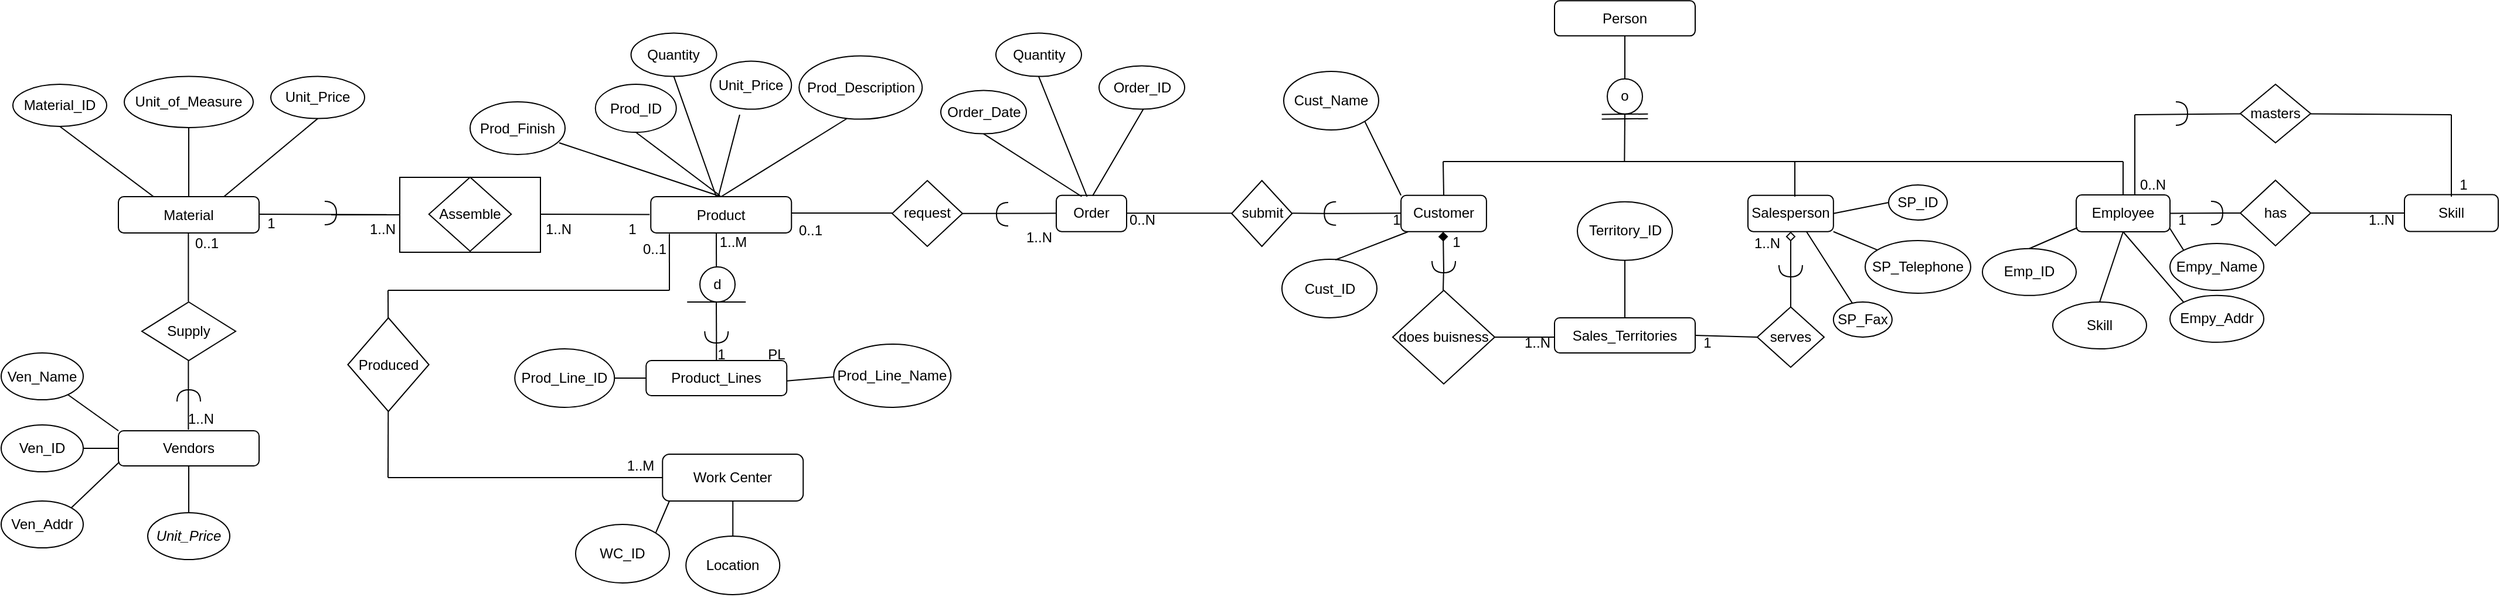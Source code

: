<mxfile version="20.2.3" type="device"><diagram id="O2Xytt8418QNXie4nkb7" name="Page-1"><mxGraphModel dx="1234" dy="-127" grid="1" gridSize="10" guides="1" tooltips="1" connect="1" arrows="1" fold="1" page="0" pageScale="1" pageWidth="850" pageHeight="1100" math="0" shadow="0"><root><mxCell id="0"/><mxCell id="1" parent="0"/><mxCell id="4Y8r0T0mS5PNlAhr8iQF-50" value="" style="rounded=0;whiteSpace=wrap;html=1;" vertex="1" parent="1"><mxGeometry x="-150" y="583.5" width="120" height="64" as="geometry"/></mxCell><mxCell id="HHL3GRERdFZMa42oMW7T-1" value="Product" style="rounded=1;whiteSpace=wrap;html=1;" parent="1" vertex="1"><mxGeometry x="64.13" y="600" width="120" height="31" as="geometry"/></mxCell><mxCell id="HHL3GRERdFZMa42oMW7T-2" value="" style="endArrow=none;html=1;rounded=0;" parent="1" edge="1"><mxGeometry width="50" height="50" relative="1" as="geometry"><mxPoint x="120.12" y="676" as="sourcePoint"/><mxPoint x="120" y="631" as="targetPoint"/></mxGeometry></mxCell><mxCell id="HHL3GRERdFZMa42oMW7T-3" value="d" style="ellipse;whiteSpace=wrap;html=1;aspect=fixed;" parent="1" vertex="1"><mxGeometry x="106.01" y="660" width="30" height="30" as="geometry"/></mxCell><mxCell id="HHL3GRERdFZMa42oMW7T-4" value="" style="endArrow=none;html=1;rounded=0;startArrow=none;" parent="1" source="HHL3GRERdFZMa42oMW7T-6" edge="1"><mxGeometry width="50" height="50" relative="1" as="geometry"><mxPoint x="120.13" y="750" as="sourcePoint"/><mxPoint x="120" y="690" as="targetPoint"/></mxGeometry></mxCell><mxCell id="HHL3GRERdFZMa42oMW7T-5" value="Product_Lines" style="rounded=1;whiteSpace=wrap;html=1;" parent="1" vertex="1"><mxGeometry x="60.13" y="740" width="120" height="30" as="geometry"/></mxCell><mxCell id="HHL3GRERdFZMa42oMW7T-6" value="" style="shape=requiredInterface;html=1;verticalLabelPosition=bottom;sketch=0;rotation=90;" parent="1" vertex="1"><mxGeometry x="115.13" y="710" width="10" height="20" as="geometry"/></mxCell><mxCell id="HHL3GRERdFZMa42oMW7T-7" value="" style="endArrow=none;html=1;rounded=0;entryX=0;entryY=0.5;entryDx=0;entryDy=0;entryPerimeter=0;" parent="1" target="HHL3GRERdFZMa42oMW7T-6" edge="1"><mxGeometry width="50" height="50" relative="1" as="geometry"><mxPoint x="120.13" y="740" as="sourcePoint"/><mxPoint x="120.13" y="710" as="targetPoint"/></mxGeometry></mxCell><mxCell id="HHL3GRERdFZMa42oMW7T-8" value="Unit_Price" style="ellipse;whiteSpace=wrap;html=1;hachureGap=4;" parent="1" vertex="1"><mxGeometry x="115.13" y="484.31" width="69" height="41" as="geometry"/></mxCell><mxCell id="HHL3GRERdFZMa42oMW7T-9" value="Prod_ID" style="ellipse;whiteSpace=wrap;html=1;hachureGap=4;" parent="1" vertex="1"><mxGeometry x="16.88" y="504" width="69" height="41" as="geometry"/></mxCell><mxCell id="HHL3GRERdFZMa42oMW7T-10" value="Prod_Finish" style="ellipse;whiteSpace=wrap;html=1;hachureGap=4;" parent="1" vertex="1"><mxGeometry x="-90" y="519" width="81" height="45" as="geometry"/></mxCell><mxCell id="HHL3GRERdFZMa42oMW7T-11" value="Prod_Description" style="ellipse;whiteSpace=wrap;html=1;hachureGap=4;" parent="1" vertex="1"><mxGeometry x="190.63" y="479.81" width="105" height="54" as="geometry"/></mxCell><mxCell id="HHL3GRERdFZMa42oMW7T-12" value="" style="endArrow=none;html=1;rounded=0;startSize=14;endSize=14;sourcePerimeterSpacing=8;targetPerimeterSpacing=8;curved=1;entryX=0.5;entryY=0;entryDx=0;entryDy=0;" parent="1" target="HHL3GRERdFZMa42oMW7T-1" edge="1"><mxGeometry width="50" height="50" relative="1" as="geometry"><mxPoint x="-14" y="554.0" as="sourcePoint"/><mxPoint x="77" y="600.5" as="targetPoint"/></mxGeometry></mxCell><mxCell id="HHL3GRERdFZMa42oMW7T-13" value="" style="endArrow=none;html=1;rounded=0;startSize=14;endSize=14;sourcePerimeterSpacing=8;targetPerimeterSpacing=8;curved=1;entryX=0.5;entryY=1;entryDx=0;entryDy=0;" parent="1" target="HHL3GRERdFZMa42oMW7T-9" edge="1"><mxGeometry width="50" height="50" relative="1" as="geometry"><mxPoint x="123.0" y="599.0" as="sourcePoint"/><mxPoint x="123" y="554" as="targetPoint"/></mxGeometry></mxCell><mxCell id="HHL3GRERdFZMa42oMW7T-14" value="" style="endArrow=none;html=1;rounded=0;startSize=14;endSize=14;sourcePerimeterSpacing=8;targetPerimeterSpacing=8;curved=1;entryX=0.36;entryY=1.114;entryDx=0;entryDy=0;entryPerimeter=0;" parent="1" edge="1" target="HHL3GRERdFZMa42oMW7T-8"><mxGeometry width="50" height="50" relative="1" as="geometry"><mxPoint x="122" y="599.0" as="sourcePoint"/><mxPoint x="170" y="533.0" as="targetPoint"/></mxGeometry></mxCell><mxCell id="HHL3GRERdFZMa42oMW7T-15" value="" style="endArrow=none;html=1;rounded=0;entryX=0.5;entryY=0;entryDx=0;entryDy=0;exitX=0.387;exitY=0.992;exitDx=0;exitDy=0;exitPerimeter=0;" parent="1" source="HHL3GRERdFZMa42oMW7T-11" target="HHL3GRERdFZMa42oMW7T-1" edge="1"><mxGeometry width="50" height="50" relative="1" as="geometry"><mxPoint x="10" y="660" as="sourcePoint"/><mxPoint x="60" y="610" as="targetPoint"/></mxGeometry></mxCell><mxCell id="HHL3GRERdFZMa42oMW7T-16" value="Prod_Line_ID" style="ellipse;whiteSpace=wrap;html=1;hachureGap=4;" parent="1" vertex="1"><mxGeometry x="-51.87" y="730" width="85" height="50" as="geometry"/></mxCell><mxCell id="HHL3GRERdFZMa42oMW7T-17" value="" style="endArrow=none;html=1;rounded=0;startSize=14;endSize=14;sourcePerimeterSpacing=8;targetPerimeterSpacing=8;curved=1;entryX=1;entryY=0.5;entryDx=0;entryDy=0;" parent="1" target="HHL3GRERdFZMa42oMW7T-16" edge="1"><mxGeometry width="50" height="50" relative="1" as="geometry"><mxPoint x="60.13" y="755" as="sourcePoint"/><mxPoint x="7.13" y="755" as="targetPoint"/></mxGeometry></mxCell><mxCell id="HHL3GRERdFZMa42oMW7T-18" value="Prod_Line_Name" style="ellipse;whiteSpace=wrap;html=1;hachureGap=4;" parent="1" vertex="1"><mxGeometry x="220.13" y="726" width="100" height="54" as="geometry"/></mxCell><mxCell id="HHL3GRERdFZMa42oMW7T-19" value="" style="endArrow=none;html=1;rounded=0;startSize=14;endSize=14;sourcePerimeterSpacing=8;targetPerimeterSpacing=8;curved=1;exitX=1;exitY=0.5;exitDx=0;exitDy=0;" parent="1" edge="1"><mxGeometry width="50" height="50" relative="1" as="geometry"><mxPoint x="180.38" y="757.39" as="sourcePoint"/><mxPoint x="220.13" y="754" as="targetPoint"/></mxGeometry></mxCell><mxCell id="HHL3GRERdFZMa42oMW7T-21" value="1" style="text;html=1;align=center;verticalAlign=middle;resizable=0;points=[];autosize=1;strokeColor=none;fillColor=none;" parent="1" vertex="1"><mxGeometry x="109.26" y="720" width="30" height="30" as="geometry"/></mxCell><mxCell id="HHL3GRERdFZMa42oMW7T-22" value="PL" style="text;html=1;align=center;verticalAlign=middle;resizable=0;points=[];autosize=1;strokeColor=none;fillColor=none;" parent="1" vertex="1"><mxGeometry x="150.63" y="720" width="40" height="30" as="geometry"/></mxCell><mxCell id="HHL3GRERdFZMa42oMW7T-23" value="1..M" style="text;html=1;align=center;verticalAlign=middle;resizable=0;points=[];autosize=1;strokeColor=none;fillColor=none;" parent="1" vertex="1"><mxGeometry x="109.13" y="623.5" width="50" height="30" as="geometry"/></mxCell><mxCell id="HHL3GRERdFZMa42oMW7T-24" value="" style="endArrow=none;html=1;rounded=0;" parent="1" edge="1"><mxGeometry width="50" height="50" relative="1" as="geometry"><mxPoint x="184.13" y="614" as="sourcePoint"/><mxPoint x="280" y="614" as="targetPoint"/></mxGeometry></mxCell><mxCell id="HHL3GRERdFZMa42oMW7T-25" value="request" style="rhombus;whiteSpace=wrap;html=1;" parent="1" vertex="1"><mxGeometry x="270" y="586.25" width="60" height="56.25" as="geometry"/></mxCell><mxCell id="HHL3GRERdFZMa42oMW7T-26" value="" style="endArrow=none;html=1;rounded=0;exitX=1;exitY=0.5;exitDx=0;exitDy=0;" parent="1" source="HHL3GRERdFZMa42oMW7T-25" edge="1"><mxGeometry width="50" height="50" relative="1" as="geometry"><mxPoint x="321.57" y="614.18" as="sourcePoint"/><mxPoint x="417.44" y="614.18" as="targetPoint"/></mxGeometry></mxCell><mxCell id="HHL3GRERdFZMa42oMW7T-27" value="Order" style="rounded=1;whiteSpace=wrap;html=1;" parent="1" vertex="1"><mxGeometry x="410" y="598.88" width="60" height="31" as="geometry"/></mxCell><mxCell id="HHL3GRERdFZMa42oMW7T-28" value="" style="endArrow=none;html=1;rounded=0;" parent="1" edge="1"><mxGeometry width="50" height="50" relative="1" as="geometry"><mxPoint x="470.0" y="614.18" as="sourcePoint"/><mxPoint x="565.87" y="614.18" as="targetPoint"/></mxGeometry></mxCell><mxCell id="HHL3GRERdFZMa42oMW7T-30" value="submit" style="rhombus;whiteSpace=wrap;html=1;" parent="1" vertex="1"><mxGeometry x="559.64" y="586.25" width="51.5" height="56.25" as="geometry"/></mxCell><mxCell id="HHL3GRERdFZMa42oMW7T-31" value="" style="endArrow=none;html=1;rounded=0;startArrow=none;exitX=1;exitY=0.5;exitDx=0;exitDy=0;exitPerimeter=0;" parent="1" source="HHL3GRERdFZMa42oMW7T-41" edge="1"><mxGeometry width="50" height="50" relative="1" as="geometry"><mxPoint x="611.21" y="614.18" as="sourcePoint"/><mxPoint x="707.08" y="614.18" as="targetPoint"/></mxGeometry></mxCell><mxCell id="HHL3GRERdFZMa42oMW7T-32" value="Customer" style="rounded=1;whiteSpace=wrap;html=1;" parent="1" vertex="1"><mxGeometry x="704.04" y="598.87" width="72.92" height="31" as="geometry"/></mxCell><mxCell id="HHL3GRERdFZMa42oMW7T-33" value="Order_ID" style="ellipse;whiteSpace=wrap;html=1;hachureGap=4;" parent="1" vertex="1"><mxGeometry x="446.5" y="488.31" width="73" height="37" as="geometry"/></mxCell><mxCell id="HHL3GRERdFZMa42oMW7T-34" value="" style="endArrow=none;html=1;rounded=0;startSize=14;endSize=14;sourcePerimeterSpacing=8;targetPerimeterSpacing=8;curved=1;exitX=0.5;exitY=0;exitDx=0;exitDy=0;" parent="1" edge="1"><mxGeometry width="50" height="50" relative="1" as="geometry"><mxPoint x="441" y="599.31" as="sourcePoint"/><mxPoint x="484.25" y="525.31" as="targetPoint"/></mxGeometry></mxCell><mxCell id="HHL3GRERdFZMa42oMW7T-35" value="" style="endArrow=none;html=1;rounded=0;startSize=14;endSize=14;sourcePerimeterSpacing=8;targetPerimeterSpacing=8;curved=1;exitX=0.5;exitY=1;exitDx=0;exitDy=0;entryX=0.438;entryY=0.016;entryDx=0;entryDy=0;entryPerimeter=0;" parent="1" source="HHL3GRERdFZMa42oMW7T-36" edge="1"><mxGeometry width="50" height="50" relative="1" as="geometry"><mxPoint x="355.5" y="692.31" as="sourcePoint"/><mxPoint x="436.226" y="599.998" as="targetPoint"/></mxGeometry></mxCell><mxCell id="HHL3GRERdFZMa42oMW7T-36" value="Quantity" style="ellipse;whiteSpace=wrap;html=1;hachureGap=4;" parent="1" vertex="1"><mxGeometry x="358.5" y="460.31" width="73" height="37" as="geometry"/></mxCell><mxCell id="HHL3GRERdFZMa42oMW7T-37" value="Order_Date" style="ellipse;whiteSpace=wrap;html=1;hachureGap=4;" parent="1" vertex="1"><mxGeometry x="311.5" y="509.31" width="73" height="37" as="geometry"/></mxCell><mxCell id="HHL3GRERdFZMa42oMW7T-38" value="" style="endArrow=none;html=1;rounded=0;startSize=14;endSize=14;sourcePerimeterSpacing=8;targetPerimeterSpacing=8;curved=1;exitX=0.379;exitY=0.013;exitDx=0;exitDy=0;exitPerimeter=0;entryX=0.5;entryY=1;entryDx=0;entryDy=0;" parent="1" target="HHL3GRERdFZMa42oMW7T-37" edge="1"><mxGeometry width="50" height="50" relative="1" as="geometry"><mxPoint x="431.683" y="599.869" as="sourcePoint"/><mxPoint x="389.5" y="546.31" as="targetPoint"/></mxGeometry></mxCell><mxCell id="HHL3GRERdFZMa42oMW7T-39" value="1" style="text;html=1;align=center;verticalAlign=middle;resizable=0;points=[];autosize=1;strokeColor=none;fillColor=none;" parent="1" vertex="1"><mxGeometry x="685" y="605" width="30" height="30" as="geometry"/></mxCell><mxCell id="HHL3GRERdFZMa42oMW7T-40" value="0..N" style="text;html=1;align=center;verticalAlign=middle;resizable=0;points=[];autosize=1;strokeColor=none;fillColor=none;" parent="1" vertex="1"><mxGeometry x="458" y="605" width="50" height="30" as="geometry"/></mxCell><mxCell id="HHL3GRERdFZMa42oMW7T-41" value="" style="shape=requiredInterface;html=1;verticalLabelPosition=bottom;sketch=0;rotation=-180;" parent="1" vertex="1"><mxGeometry x="638.63" y="604.38" width="10" height="20" as="geometry"/></mxCell><mxCell id="HHL3GRERdFZMa42oMW7T-42" value="" style="endArrow=none;html=1;rounded=0;" parent="1" target="HHL3GRERdFZMa42oMW7T-41" edge="1"><mxGeometry width="50" height="50" relative="1" as="geometry"><mxPoint x="611.21" y="614.18" as="sourcePoint"/><mxPoint x="707.08" y="614.18" as="targetPoint"/></mxGeometry></mxCell><mxCell id="HHL3GRERdFZMa42oMW7T-43" value="" style="shape=requiredInterface;html=1;verticalLabelPosition=bottom;sketch=0;rotation=-180;" parent="1" vertex="1"><mxGeometry x="359" y="605" width="10" height="20" as="geometry"/></mxCell><mxCell id="HHL3GRERdFZMa42oMW7T-44" value="Cust_ID" style="ellipse;whiteSpace=wrap;html=1;hachureGap=4;" parent="1" vertex="1"><mxGeometry x="602.5" y="653.5" width="81" height="50" as="geometry"/></mxCell><mxCell id="HHL3GRERdFZMa42oMW7T-45" value="Cust_Name" style="ellipse;whiteSpace=wrap;html=1;hachureGap=4;" parent="1" vertex="1"><mxGeometry x="604" y="493" width="81" height="50" as="geometry"/></mxCell><mxCell id="HHL3GRERdFZMa42oMW7T-46" value="" style="endArrow=none;html=1;rounded=0;startSize=14;endSize=14;sourcePerimeterSpacing=8;targetPerimeterSpacing=8;curved=1;entryX=1;entryY=1;entryDx=0;entryDy=0;exitX=0;exitY=0;exitDx=0;exitDy=0;" parent="1" edge="1" target="HHL3GRERdFZMa42oMW7T-45" source="HHL3GRERdFZMa42oMW7T-32"><mxGeometry width="50" height="50" relative="1" as="geometry"><mxPoint x="765.5" y="631" as="sourcePoint"/><mxPoint x="832.5" y="663" as="targetPoint"/></mxGeometry></mxCell><mxCell id="HHL3GRERdFZMa42oMW7T-47" value="" style="endArrow=none;html=1;rounded=0;startSize=14;endSize=14;sourcePerimeterSpacing=8;targetPerimeterSpacing=8;curved=1;" parent="1" edge="1"><mxGeometry width="50" height="50" relative="1" as="geometry"><mxPoint x="648.08" y="654" as="sourcePoint"/><mxPoint x="710" y="630" as="targetPoint"/></mxGeometry></mxCell><mxCell id="HHL3GRERdFZMa42oMW7T-48" value="1..N" style="text;html=1;align=center;verticalAlign=middle;resizable=0;points=[];autosize=1;strokeColor=none;fillColor=none;" parent="1" vertex="1"><mxGeometry x="370" y="620" width="50" height="30" as="geometry"/></mxCell><mxCell id="HHL3GRERdFZMa42oMW7T-49" value="0..1" style="text;html=1;align=center;verticalAlign=middle;resizable=0;points=[];autosize=1;strokeColor=none;fillColor=none;" parent="1" vertex="1"><mxGeometry x="180.13" y="614.38" width="40" height="30" as="geometry"/></mxCell><mxCell id="HHL3GRERdFZMa42oMW7T-50" value="Quantity" style="ellipse;whiteSpace=wrap;html=1;hachureGap=4;" parent="1" vertex="1"><mxGeometry x="47.27" y="460.31" width="73" height="37" as="geometry"/></mxCell><mxCell id="HHL3GRERdFZMa42oMW7T-51" value="" style="endArrow=none;html=1;rounded=0;startSize=14;endSize=14;sourcePerimeterSpacing=8;targetPerimeterSpacing=8;curved=1;exitX=0.5;exitY=1;exitDx=0;exitDy=0;" parent="1" source="HHL3GRERdFZMa42oMW7T-50" edge="1"><mxGeometry width="50" height="50" relative="1" as="geometry"><mxPoint x="44.27" y="692.31" as="sourcePoint"/><mxPoint x="120" y="600" as="targetPoint"/></mxGeometry></mxCell><mxCell id="HHL3GRERdFZMa42oMW7T-52" value="" style="endArrow=diamond;html=1;rounded=0;startArrow=none;exitX=1;exitY=0.5;exitDx=0;exitDy=0;exitPerimeter=0;startFill=0;endFill=1;" parent="1" source="HHL3GRERdFZMa42oMW7T-56" edge="1"><mxGeometry width="50" height="50" relative="1" as="geometry"><mxPoint x="740" y="680" as="sourcePoint"/><mxPoint x="740" y="630" as="targetPoint"/></mxGeometry></mxCell><mxCell id="HHL3GRERdFZMa42oMW7T-53" value="does buisness" style="rhombus;whiteSpace=wrap;html=1;" parent="1" vertex="1"><mxGeometry x="697" y="680" width="87" height="80" as="geometry"/></mxCell><mxCell id="HHL3GRERdFZMa42oMW7T-54" value="" style="endArrow=none;html=1;rounded=0;entryX=1;entryY=0.5;entryDx=0;entryDy=0;exitX=0.042;exitY=0.55;exitDx=0;exitDy=0;exitPerimeter=0;" parent="1" edge="1" target="HHL3GRERdFZMa42oMW7T-53" source="HHL3GRERdFZMa42oMW7T-55"><mxGeometry width="50" height="50" relative="1" as="geometry"><mxPoint x="830" y="720" as="sourcePoint"/><mxPoint x="740.21" y="760" as="targetPoint"/></mxGeometry></mxCell><mxCell id="HHL3GRERdFZMa42oMW7T-55" value="Sales_Territories" style="rounded=1;whiteSpace=wrap;html=1;" parent="1" vertex="1"><mxGeometry x="835" y="703.5" width="120" height="30" as="geometry"/></mxCell><mxCell id="HHL3GRERdFZMa42oMW7T-56" value="" style="shape=requiredInterface;html=1;verticalLabelPosition=bottom;sketch=0;rotation=90;" parent="1" vertex="1"><mxGeometry x="735.5" y="650" width="10" height="20" as="geometry"/></mxCell><mxCell id="HHL3GRERdFZMa42oMW7T-57" value="" style="endArrow=none;html=1;rounded=0;" parent="1" target="HHL3GRERdFZMa42oMW7T-56" edge="1"><mxGeometry width="50" height="50" relative="1" as="geometry"><mxPoint x="740" y="680" as="sourcePoint"/><mxPoint x="740" y="630" as="targetPoint"/></mxGeometry></mxCell><mxCell id="HHL3GRERdFZMa42oMW7T-58" value="1" style="text;html=1;align=center;verticalAlign=middle;resizable=0;points=[];autosize=1;strokeColor=none;fillColor=none;" parent="1" vertex="1"><mxGeometry x="735.5" y="623.5" width="30" height="30" as="geometry"/></mxCell><mxCell id="HHL3GRERdFZMa42oMW7T-59" value="1..N" style="text;html=1;align=center;verticalAlign=middle;resizable=0;points=[];autosize=1;strokeColor=none;fillColor=none;" parent="1" vertex="1"><mxGeometry x="795" y="710" width="50" height="30" as="geometry"/></mxCell><mxCell id="HHL3GRERdFZMa42oMW7T-60" value="Territory_ID" style="ellipse;whiteSpace=wrap;html=1;hachureGap=4;" parent="1" vertex="1"><mxGeometry x="854.5" y="604.38" width="81" height="50" as="geometry"/></mxCell><mxCell id="HHL3GRERdFZMa42oMW7T-61" value="" style="endArrow=none;html=1;rounded=0;startSize=14;endSize=14;sourcePerimeterSpacing=8;targetPerimeterSpacing=8;curved=1;exitX=0.5;exitY=0;exitDx=0;exitDy=0;entryX=0.5;entryY=1;entryDx=0;entryDy=0;" parent="1" edge="1" target="HHL3GRERdFZMa42oMW7T-60" source="HHL3GRERdFZMa42oMW7T-55"><mxGeometry width="50" height="50" relative="1" as="geometry"><mxPoint x="740.29" y="840" as="sourcePoint"/><mxPoint x="895" y="660" as="targetPoint"/></mxGeometry></mxCell><mxCell id="4Y8r0T0mS5PNlAhr8iQF-1" value="Person" style="rounded=1;whiteSpace=wrap;html=1;" vertex="1" parent="1"><mxGeometry x="835" y="432.67" width="120" height="30" as="geometry"/></mxCell><mxCell id="4Y8r0T0mS5PNlAhr8iQF-2" value="" style="endArrow=none;html=1;rounded=0;" edge="1" parent="1" target="4Y8r0T0mS5PNlAhr8iQF-1"><mxGeometry width="50" height="50" relative="1" as="geometry"><mxPoint x="895" y="505.36" as="sourcePoint"/><mxPoint x="895" y="465.36" as="targetPoint"/></mxGeometry></mxCell><mxCell id="4Y8r0T0mS5PNlAhr8iQF-3" value="" style="endArrow=none;html=1;rounded=0;" edge="1" parent="1"><mxGeometry width="50" height="50" relative="1" as="geometry"><mxPoint x="95.13" y="690" as="sourcePoint"/><mxPoint x="145.13" y="690" as="targetPoint"/></mxGeometry></mxCell><mxCell id="4Y8r0T0mS5PNlAhr8iQF-4" value="o" style="ellipse;whiteSpace=wrap;html=1;aspect=fixed;" vertex="1" parent="1"><mxGeometry x="880" y="499.36" width="30" height="30" as="geometry"/></mxCell><mxCell id="4Y8r0T0mS5PNlAhr8iQF-5" value="" style="endArrow=none;html=1;rounded=0;startSize=14;endSize=14;sourcePerimeterSpacing=8;targetPerimeterSpacing=8;curved=1;" edge="1" parent="1"><mxGeometry width="50" height="50" relative="1" as="geometry"><mxPoint x="740" y="570" as="sourcePoint"/><mxPoint x="820" y="570" as="targetPoint"/></mxGeometry></mxCell><mxCell id="4Y8r0T0mS5PNlAhr8iQF-6" value="" style="endArrow=none;html=1;rounded=0;startSize=14;endSize=14;sourcePerimeterSpacing=8;targetPerimeterSpacing=8;curved=1;" edge="1" parent="1"><mxGeometry width="50" height="50" relative="1" as="geometry"><mxPoint x="820" y="570" as="sourcePoint"/><mxPoint x="1040" y="570" as="targetPoint"/></mxGeometry></mxCell><mxCell id="4Y8r0T0mS5PNlAhr8iQF-7" value="Salesperson" style="rounded=1;whiteSpace=wrap;html=1;" vertex="1" parent="1"><mxGeometry x="1000" y="598.87" width="72.92" height="31" as="geometry"/></mxCell><mxCell id="4Y8r0T0mS5PNlAhr8iQF-9" value="" style="endArrow=none;html=1;rounded=0;entryX=0;entryY=1;entryDx=0;entryDy=0;" edge="1" parent="1"><mxGeometry width="50" height="50" relative="1" as="geometry"><mxPoint x="875.3" y="529.75" as="sourcePoint"/><mxPoint x="914.693" y="529.357" as="targetPoint"/></mxGeometry></mxCell><mxCell id="4Y8r0T0mS5PNlAhr8iQF-10" value="" style="endArrow=none;html=1;rounded=0;entryX=0;entryY=1;entryDx=0;entryDy=0;" edge="1" parent="1"><mxGeometry width="50" height="50" relative="1" as="geometry"><mxPoint x="875.3" y="533.75" as="sourcePoint"/><mxPoint x="914.693" y="533.357" as="targetPoint"/></mxGeometry></mxCell><mxCell id="4Y8r0T0mS5PNlAhr8iQF-11" value="" style="endArrow=none;html=1;rounded=0;startSize=14;endSize=14;sourcePerimeterSpacing=8;targetPerimeterSpacing=8;curved=1;entryX=0;entryY=0.5;entryDx=0;entryDy=0;exitX=1;exitY=0.5;exitDx=0;exitDy=0;" edge="1" parent="1" source="4Y8r0T0mS5PNlAhr8iQF-7" target="4Y8r0T0mS5PNlAhr8iQF-12"><mxGeometry width="50" height="50" relative="1" as="geometry"><mxPoint x="1060" y="629.88" as="sourcePoint"/><mxPoint x="1125" y="658.88" as="targetPoint"/></mxGeometry></mxCell><mxCell id="4Y8r0T0mS5PNlAhr8iQF-12" value="SP_ID" style="ellipse;whiteSpace=wrap;html=1;hachureGap=4;" vertex="1" parent="1"><mxGeometry x="1120" y="590" width="50" height="30" as="geometry"/></mxCell><mxCell id="4Y8r0T0mS5PNlAhr8iQF-13" value="SP_Telephone" style="ellipse;whiteSpace=wrap;html=1;hachureGap=4;" vertex="1" parent="1"><mxGeometry x="1100" y="637.5" width="90" height="45" as="geometry"/></mxCell><mxCell id="4Y8r0T0mS5PNlAhr8iQF-14" value="SP_Fax" style="ellipse;whiteSpace=wrap;html=1;hachureGap=4;" vertex="1" parent="1"><mxGeometry x="1072.92" y="690" width="50" height="30" as="geometry"/></mxCell><mxCell id="4Y8r0T0mS5PNlAhr8iQF-15" value="" style="endArrow=none;html=1;rounded=0;" edge="1" parent="1"><mxGeometry width="50" height="50" relative="1" as="geometry"><mxPoint x="1040" y="570" as="sourcePoint"/><mxPoint x="1040" y="600" as="targetPoint"/></mxGeometry></mxCell><mxCell id="4Y8r0T0mS5PNlAhr8iQF-16" style="edgeStyle=orthogonalEdgeStyle;rounded=0;orthogonalLoop=1;jettySize=auto;html=1;exitX=0.5;exitY=1;exitDx=0;exitDy=0;" edge="1" parent="1" source="4Y8r0T0mS5PNlAhr8iQF-13" target="4Y8r0T0mS5PNlAhr8iQF-13"><mxGeometry relative="1" as="geometry"/></mxCell><mxCell id="4Y8r0T0mS5PNlAhr8iQF-17" value="" style="endArrow=none;html=1;rounded=0;entryX=1;entryY=1;entryDx=0;entryDy=0;" edge="1" parent="1" source="4Y8r0T0mS5PNlAhr8iQF-13" target="4Y8r0T0mS5PNlAhr8iQF-7"><mxGeometry width="50" height="50" relative="1" as="geometry"><mxPoint x="990" y="680" as="sourcePoint"/><mxPoint x="1040" y="630" as="targetPoint"/></mxGeometry></mxCell><mxCell id="4Y8r0T0mS5PNlAhr8iQF-18" value="" style="endArrow=diamond;html=1;rounded=0;entryX=0.5;entryY=1;entryDx=0;entryDy=0;startArrow=none;endFill=0;" edge="1" parent="1" source="4Y8r0T0mS5PNlAhr8iQF-27" target="4Y8r0T0mS5PNlAhr8iQF-7"><mxGeometry width="50" height="50" relative="1" as="geometry"><mxPoint x="1036" y="680" as="sourcePoint"/><mxPoint x="1041.96" y="630" as="targetPoint"/></mxGeometry></mxCell><mxCell id="4Y8r0T0mS5PNlAhr8iQF-19" value="" style="endArrow=none;html=1;rounded=0;exitX=0.5;exitY=0;exitDx=0;exitDy=0;" edge="1" parent="1" source="HHL3GRERdFZMa42oMW7T-32"><mxGeometry width="50" height="50" relative="1" as="geometry"><mxPoint x="690" y="620" as="sourcePoint"/><mxPoint x="740" y="570" as="targetPoint"/></mxGeometry></mxCell><mxCell id="4Y8r0T0mS5PNlAhr8iQF-21" value="" style="endArrow=none;html=1;rounded=0;" edge="1" parent="1" source="4Y8r0T0mS5PNlAhr8iQF-14"><mxGeometry width="50" height="50" relative="1" as="geometry"><mxPoint x="1075" y="559" as="sourcePoint"/><mxPoint x="1050" y="630" as="targetPoint"/></mxGeometry></mxCell><mxCell id="4Y8r0T0mS5PNlAhr8iQF-22" value="serves" style="rhombus;whiteSpace=wrap;html=1;" vertex="1" parent="1"><mxGeometry x="1007.94" y="694.25" width="57.04" height="51.5" as="geometry"/></mxCell><mxCell id="4Y8r0T0mS5PNlAhr8iQF-23" value="" style="endArrow=none;html=1;rounded=0;" edge="1" parent="1"><mxGeometry width="50" height="50" relative="1" as="geometry"><mxPoint x="894.68" y="570" as="sourcePoint"/><mxPoint x="895" y="530" as="targetPoint"/></mxGeometry></mxCell><mxCell id="4Y8r0T0mS5PNlAhr8iQF-24" value="" style="endArrow=none;html=1;rounded=0;exitX=1;exitY=0.5;exitDx=0;exitDy=0;entryX=0;entryY=0.5;entryDx=0;entryDy=0;" edge="1" parent="1" source="HHL3GRERdFZMa42oMW7T-55" target="4Y8r0T0mS5PNlAhr8iQF-22"><mxGeometry width="50" height="50" relative="1" as="geometry"><mxPoint x="940" y="770" as="sourcePoint"/><mxPoint x="990" y="719" as="targetPoint"/></mxGeometry></mxCell><mxCell id="4Y8r0T0mS5PNlAhr8iQF-25" value="1..N" style="text;html=1;align=center;verticalAlign=middle;resizable=0;points=[];autosize=1;strokeColor=none;fillColor=none;" vertex="1" parent="1"><mxGeometry x="991.46" y="625" width="50" height="30" as="geometry"/></mxCell><mxCell id="4Y8r0T0mS5PNlAhr8iQF-26" value="1" style="text;html=1;align=center;verticalAlign=middle;resizable=0;points=[];autosize=1;strokeColor=none;fillColor=none;" vertex="1" parent="1"><mxGeometry x="950" y="710" width="30" height="30" as="geometry"/></mxCell><mxCell id="4Y8r0T0mS5PNlAhr8iQF-27" value="" style="shape=requiredInterface;html=1;verticalLabelPosition=bottom;sketch=0;rotation=90;" vertex="1" parent="1"><mxGeometry x="1031.46" y="653.5" width="10" height="20" as="geometry"/></mxCell><mxCell id="4Y8r0T0mS5PNlAhr8iQF-28" value="" style="endArrow=none;html=1;rounded=0;entryX=0;entryY=0.5;entryDx=0;entryDy=0;exitX=0.5;exitY=0;exitDx=0;exitDy=0;entryPerimeter=0;" edge="1" parent="1" source="4Y8r0T0mS5PNlAhr8iQF-22" target="4Y8r0T0mS5PNlAhr8iQF-27"><mxGeometry width="50" height="50" relative="1" as="geometry"><mxPoint x="1036.46" y="694.25" as="sourcePoint"/><mxPoint x="1036.46" y="629.87" as="targetPoint"/></mxGeometry></mxCell><mxCell id="4Y8r0T0mS5PNlAhr8iQF-33" value="" style="shape=requiredInterface;html=1;verticalLabelPosition=bottom;sketch=0;rotation=0;" vertex="1" parent="1"><mxGeometry x="-214.03" y="603.99" width="10" height="20" as="geometry"/></mxCell><mxCell id="4Y8r0T0mS5PNlAhr8iQF-39" value="" style="edgeStyle=orthogonalEdgeStyle;rounded=0;orthogonalLoop=1;jettySize=auto;html=1;endArrow=none;endFill=0;exitX=0;exitY=0.5;exitDx=0;exitDy=0;" edge="1" parent="1" source="4Y8r0T0mS5PNlAhr8iQF-50"><mxGeometry relative="1" as="geometry"><mxPoint x="-153.291" y="615.478" as="sourcePoint"/><mxPoint x="-208.45" y="615.527" as="targetPoint"/></mxGeometry></mxCell><mxCell id="4Y8r0T0mS5PNlAhr8iQF-35" value="" style="endArrow=none;html=1;rounded=0;" edge="1" parent="1"><mxGeometry width="50" height="50" relative="1" as="geometry"><mxPoint x="-30" y="615" as="sourcePoint"/><mxPoint x="63.13" y="615.29" as="targetPoint"/></mxGeometry></mxCell><mxCell id="4Y8r0T0mS5PNlAhr8iQF-36" value="" style="endArrow=none;html=1;rounded=0;" edge="1" parent="1"><mxGeometry width="50" height="50" relative="1" as="geometry"><mxPoint x="-270" y="615" as="sourcePoint"/><mxPoint x="-161.09" y="615.38" as="targetPoint"/></mxGeometry></mxCell><mxCell id="4Y8r0T0mS5PNlAhr8iQF-37" value="1" style="text;html=1;align=center;verticalAlign=middle;resizable=0;points=[];autosize=1;strokeColor=none;fillColor=none;" vertex="1" parent="1"><mxGeometry x="33.13" y="612.5" width="30" height="30" as="geometry"/></mxCell><mxCell id="4Y8r0T0mS5PNlAhr8iQF-40" value="Material" style="rounded=1;whiteSpace=wrap;html=1;" vertex="1" parent="1"><mxGeometry x="-390" y="600" width="120" height="31" as="geometry"/></mxCell><mxCell id="4Y8r0T0mS5PNlAhr8iQF-41" value="1" style="text;html=1;align=center;verticalAlign=middle;resizable=0;points=[];autosize=1;strokeColor=none;fillColor=none;" vertex="1" parent="1"><mxGeometry x="-275" y="607.5" width="30" height="30" as="geometry"/></mxCell><mxCell id="4Y8r0T0mS5PNlAhr8iQF-42" value="Material_ID" style="ellipse;whiteSpace=wrap;html=1;" vertex="1" parent="1"><mxGeometry x="-480" y="504" width="80" height="36" as="geometry"/></mxCell><mxCell id="4Y8r0T0mS5PNlAhr8iQF-43" value="Unit_Price" style="ellipse;whiteSpace=wrap;html=1;" vertex="1" parent="1"><mxGeometry x="-260" y="497.31" width="80" height="36" as="geometry"/></mxCell><mxCell id="4Y8r0T0mS5PNlAhr8iQF-44" value="Unit_of_Measure" style="ellipse;whiteSpace=wrap;html=1;" vertex="1" parent="1"><mxGeometry x="-385" y="497.31" width="110" height="43.64" as="geometry"/></mxCell><mxCell id="4Y8r0T0mS5PNlAhr8iQF-45" value="" style="endArrow=none;html=1;rounded=0;entryX=0.5;entryY=1;entryDx=0;entryDy=0;exitX=0.25;exitY=0;exitDx=0;exitDy=0;" edge="1" parent="1" source="4Y8r0T0mS5PNlAhr8iQF-40" target="4Y8r0T0mS5PNlAhr8iQF-42"><mxGeometry width="50" height="50" relative="1" as="geometry"><mxPoint x="-340" y="600" as="sourcePoint"/><mxPoint x="-290" y="550" as="targetPoint"/></mxGeometry></mxCell><mxCell id="4Y8r0T0mS5PNlAhr8iQF-46" value="" style="endArrow=none;html=1;rounded=0;entryX=0.5;entryY=1;entryDx=0;entryDy=0;exitX=0.5;exitY=0;exitDx=0;exitDy=0;" edge="1" parent="1" source="4Y8r0T0mS5PNlAhr8iQF-40" target="4Y8r0T0mS5PNlAhr8iQF-44"><mxGeometry width="50" height="50" relative="1" as="geometry"><mxPoint x="-340" y="600" as="sourcePoint"/><mxPoint x="-430" y="550" as="targetPoint"/></mxGeometry></mxCell><mxCell id="4Y8r0T0mS5PNlAhr8iQF-47" value="" style="endArrow=none;html=1;rounded=0;entryX=0.5;entryY=1;entryDx=0;entryDy=0;exitX=0.75;exitY=0;exitDx=0;exitDy=0;" edge="1" parent="1" source="4Y8r0T0mS5PNlAhr8iQF-40" target="4Y8r0T0mS5PNlAhr8iQF-43"><mxGeometry width="50" height="50" relative="1" as="geometry"><mxPoint x="-320" y="610" as="sourcePoint"/><mxPoint x="-320" y="550.95" as="targetPoint"/></mxGeometry></mxCell><mxCell id="4Y8r0T0mS5PNlAhr8iQF-34" value="Assemble" style="rhombus;whiteSpace=wrap;html=1;" vertex="1" parent="1"><mxGeometry x="-125.14" y="583.43" width="70.28" height="63.13" as="geometry"/></mxCell><mxCell id="4Y8r0T0mS5PNlAhr8iQF-51" value="1..N" style="text;html=1;align=center;verticalAlign=middle;resizable=0;points=[];autosize=1;strokeColor=none;fillColor=none;" vertex="1" parent="1"><mxGeometry x="-40" y="612.5" width="50" height="30" as="geometry"/></mxCell><mxCell id="4Y8r0T0mS5PNlAhr8iQF-52" value="1..N" style="text;html=1;align=center;verticalAlign=middle;resizable=0;points=[];autosize=1;strokeColor=none;fillColor=none;" vertex="1" parent="1"><mxGeometry x="-190" y="612.5" width="50" height="30" as="geometry"/></mxCell><mxCell id="4Y8r0T0mS5PNlAhr8iQF-53" value="Vendors" style="rounded=1;whiteSpace=wrap;html=1;" vertex="1" parent="1"><mxGeometry x="-390" y="800" width="120" height="30" as="geometry"/></mxCell><mxCell id="4Y8r0T0mS5PNlAhr8iQF-54" value="" style="endArrow=none;html=1;rounded=0;entryX=0.5;entryY=1;entryDx=0;entryDy=0;exitX=0.5;exitY=0;exitDx=0;exitDy=0;" edge="1" parent="1"><mxGeometry width="50" height="50" relative="1" as="geometry"><mxPoint x="-330.3" y="689.52" as="sourcePoint"/><mxPoint x="-330.3" y="630.47" as="targetPoint"/></mxGeometry></mxCell><mxCell id="4Y8r0T0mS5PNlAhr8iQF-55" value="Supply" style="rhombus;whiteSpace=wrap;html=1;" vertex="1" parent="1"><mxGeometry x="-370" y="690" width="80" height="50" as="geometry"/></mxCell><mxCell id="4Y8r0T0mS5PNlAhr8iQF-56" value="" style="endArrow=none;html=1;rounded=0;entryX=0.5;entryY=1;entryDx=0;entryDy=0;exitX=0.5;exitY=0;exitDx=0;exitDy=0;" edge="1" parent="1"><mxGeometry width="50" height="50" relative="1" as="geometry"><mxPoint x="-330.3" y="799.05" as="sourcePoint"/><mxPoint x="-330.3" y="740" as="targetPoint"/></mxGeometry></mxCell><mxCell id="4Y8r0T0mS5PNlAhr8iQF-57" value="" style="shape=requiredInterface;html=1;verticalLabelPosition=bottom;sketch=0;rotation=-90;" vertex="1" parent="1"><mxGeometry x="-335" y="760" width="10" height="20" as="geometry"/></mxCell><mxCell id="4Y8r0T0mS5PNlAhr8iQF-58" value="Ven_Addr" style="ellipse;whiteSpace=wrap;html=1;" vertex="1" parent="1"><mxGeometry x="-490" y="860" width="70" height="40" as="geometry"/></mxCell><mxCell id="4Y8r0T0mS5PNlAhr8iQF-59" value="Ven_ID" style="ellipse;whiteSpace=wrap;html=1;" vertex="1" parent="1"><mxGeometry x="-490" y="795" width="70" height="40" as="geometry"/></mxCell><mxCell id="4Y8r0T0mS5PNlAhr8iQF-60" value="Ven_Name" style="ellipse;whiteSpace=wrap;html=1;" vertex="1" parent="1"><mxGeometry x="-490" y="733.5" width="70" height="40" as="geometry"/></mxCell><mxCell id="4Y8r0T0mS5PNlAhr8iQF-61" value="" style="endArrow=none;html=1;rounded=0;exitX=1;exitY=0;exitDx=0;exitDy=0;entryX=0.007;entryY=0.888;entryDx=0;entryDy=0;entryPerimeter=0;" edge="1" parent="1" source="4Y8r0T0mS5PNlAhr8iQF-58" target="4Y8r0T0mS5PNlAhr8iQF-53"><mxGeometry width="50" height="50" relative="1" as="geometry"><mxPoint x="-440" y="880" as="sourcePoint"/><mxPoint x="-390" y="830" as="targetPoint"/></mxGeometry></mxCell><mxCell id="4Y8r0T0mS5PNlAhr8iQF-62" value="" style="endArrow=none;html=1;rounded=0;exitX=1;exitY=0.5;exitDx=0;exitDy=0;entryX=0;entryY=0.5;entryDx=0;entryDy=0;" edge="1" parent="1" source="4Y8r0T0mS5PNlAhr8iQF-59" target="4Y8r0T0mS5PNlAhr8iQF-53"><mxGeometry width="50" height="50" relative="1" as="geometry"><mxPoint x="-440" y="860" as="sourcePoint"/><mxPoint x="-390" y="810" as="targetPoint"/></mxGeometry></mxCell><mxCell id="4Y8r0T0mS5PNlAhr8iQF-63" value="" style="endArrow=none;html=1;rounded=0;entryX=0;entryY=0;entryDx=0;entryDy=0;" edge="1" parent="1" source="4Y8r0T0mS5PNlAhr8iQF-60" target="4Y8r0T0mS5PNlAhr8iQF-53"><mxGeometry width="50" height="50" relative="1" as="geometry"><mxPoint x="-410" y="825" as="sourcePoint"/><mxPoint x="-380" y="825" as="targetPoint"/></mxGeometry></mxCell><mxCell id="4Y8r0T0mS5PNlAhr8iQF-64" value="0..1" style="text;html=1;align=center;verticalAlign=middle;resizable=0;points=[];autosize=1;strokeColor=none;fillColor=none;" vertex="1" parent="1"><mxGeometry x="-335" y="625" width="40" height="30" as="geometry"/></mxCell><mxCell id="4Y8r0T0mS5PNlAhr8iQF-65" value="1..N" style="text;html=1;align=center;verticalAlign=middle;resizable=0;points=[];autosize=1;strokeColor=none;fillColor=none;" vertex="1" parent="1"><mxGeometry x="-345" y="775" width="50" height="30" as="geometry"/></mxCell><mxCell id="4Y8r0T0mS5PNlAhr8iQF-66" value="&lt;i&gt;Unit_Price&lt;/i&gt;" style="ellipse;whiteSpace=wrap;html=1;" vertex="1" parent="1"><mxGeometry x="-365" y="870" width="70" height="40" as="geometry"/></mxCell><mxCell id="4Y8r0T0mS5PNlAhr8iQF-67" value="" style="endArrow=none;html=1;rounded=0;exitX=0.5;exitY=0;exitDx=0;exitDy=0;entryX=0.5;entryY=1;entryDx=0;entryDy=0;" edge="1" parent="1" source="4Y8r0T0mS5PNlAhr8iQF-66" target="4Y8r0T0mS5PNlAhr8iQF-53"><mxGeometry width="50" height="50" relative="1" as="geometry"><mxPoint x="-420.251" y="875.858" as="sourcePoint"/><mxPoint x="-379.16" y="836.64" as="targetPoint"/></mxGeometry></mxCell><mxCell id="4Y8r0T0mS5PNlAhr8iQF-68" value="" style="endArrow=none;html=1;rounded=0;entryX=0.132;entryY=1.023;entryDx=0;entryDy=0;entryPerimeter=0;" edge="1" parent="1" target="HHL3GRERdFZMa42oMW7T-1"><mxGeometry width="50" height="50" relative="1" as="geometry"><mxPoint x="80" y="680" as="sourcePoint"/><mxPoint x="90" y="650" as="targetPoint"/></mxGeometry></mxCell><mxCell id="4Y8r0T0mS5PNlAhr8iQF-69" value="" style="endArrow=none;html=1;rounded=0;" edge="1" parent="1"><mxGeometry width="50" height="50" relative="1" as="geometry"><mxPoint x="-160" y="680" as="sourcePoint"/><mxPoint x="80" y="680" as="targetPoint"/></mxGeometry></mxCell><mxCell id="4Y8r0T0mS5PNlAhr8iQF-70" value="" style="endArrow=none;html=1;rounded=0;startArrow=none;" edge="1" parent="1" source="4Y8r0T0mS5PNlAhr8iQF-79"><mxGeometry width="50" height="50" relative="1" as="geometry"><mxPoint x="-160" y="680" as="sourcePoint"/><mxPoint x="-160" y="840" as="targetPoint"/></mxGeometry></mxCell><mxCell id="4Y8r0T0mS5PNlAhr8iQF-71" value="" style="endArrow=none;html=1;rounded=0;" edge="1" parent="1"><mxGeometry width="50" height="50" relative="1" as="geometry"><mxPoint x="-160" y="840" as="sourcePoint"/><mxPoint x="80" y="840" as="targetPoint"/></mxGeometry></mxCell><mxCell id="4Y8r0T0mS5PNlAhr8iQF-72" value="Work Center" style="rounded=1;whiteSpace=wrap;html=1;" vertex="1" parent="1"><mxGeometry x="74.13" y="820" width="120" height="40" as="geometry"/></mxCell><mxCell id="4Y8r0T0mS5PNlAhr8iQF-73" value="WC_ID" style="ellipse;whiteSpace=wrap;html=1;" vertex="1" parent="1"><mxGeometry y="880" width="80" height="50" as="geometry"/></mxCell><mxCell id="4Y8r0T0mS5PNlAhr8iQF-74" value="" style="endArrow=none;html=1;rounded=0;exitX=1;exitY=0;exitDx=0;exitDy=0;" edge="1" parent="1" source="4Y8r0T0mS5PNlAhr8iQF-73"><mxGeometry width="50" height="50" relative="1" as="geometry"><mxPoint x="30" y="910" as="sourcePoint"/><mxPoint x="80" y="860" as="targetPoint"/></mxGeometry></mxCell><mxCell id="4Y8r0T0mS5PNlAhr8iQF-75" value="Location" style="ellipse;whiteSpace=wrap;html=1;" vertex="1" parent="1"><mxGeometry x="94.13" y="890" width="80" height="50" as="geometry"/></mxCell><mxCell id="4Y8r0T0mS5PNlAhr8iQF-76" value="" style="endArrow=none;html=1;rounded=0;entryX=0.5;entryY=1;entryDx=0;entryDy=0;exitX=0.5;exitY=0;exitDx=0;exitDy=0;" edge="1" parent="1" source="4Y8r0T0mS5PNlAhr8iQF-75" target="4Y8r0T0mS5PNlAhr8iQF-72"><mxGeometry width="50" height="50" relative="1" as="geometry"><mxPoint x="140" y="890" as="sourcePoint"/><mxPoint x="190" y="840" as="targetPoint"/></mxGeometry></mxCell><mxCell id="4Y8r0T0mS5PNlAhr8iQF-77" value="0..1" style="text;html=1;align=center;verticalAlign=middle;resizable=0;points=[];autosize=1;strokeColor=none;fillColor=none;" vertex="1" parent="1"><mxGeometry x="47.27" y="629.87" width="40" height="30" as="geometry"/></mxCell><mxCell id="4Y8r0T0mS5PNlAhr8iQF-78" value="1..M" style="text;html=1;align=center;verticalAlign=middle;resizable=0;points=[];autosize=1;strokeColor=none;fillColor=none;" vertex="1" parent="1"><mxGeometry x="30" y="815" width="50" height="30" as="geometry"/></mxCell><mxCell id="4Y8r0T0mS5PNlAhr8iQF-79" value="Produced" style="rhombus;whiteSpace=wrap;html=1;" vertex="1" parent="1"><mxGeometry x="-194.28" y="703.5" width="69.14" height="80" as="geometry"/></mxCell><mxCell id="4Y8r0T0mS5PNlAhr8iQF-80" value="" style="endArrow=none;html=1;rounded=0;" edge="1" parent="1" target="4Y8r0T0mS5PNlAhr8iQF-79"><mxGeometry width="50" height="50" relative="1" as="geometry"><mxPoint x="-160" y="680" as="sourcePoint"/><mxPoint x="-160" y="840" as="targetPoint"/></mxGeometry></mxCell><mxCell id="4Y8r0T0mS5PNlAhr8iQF-81" value="" style="endArrow=none;html=1;rounded=0;startSize=14;endSize=14;sourcePerimeterSpacing=8;targetPerimeterSpacing=8;curved=1;" edge="1" parent="1"><mxGeometry width="50" height="50" relative="1" as="geometry"><mxPoint x="1035" y="570" as="sourcePoint"/><mxPoint x="1320" y="570" as="targetPoint"/></mxGeometry></mxCell><mxCell id="4Y8r0T0mS5PNlAhr8iQF-82" value="" style="endArrow=none;html=1;rounded=0;" edge="1" parent="1"><mxGeometry width="50" height="50" relative="1" as="geometry"><mxPoint x="1320" y="570" as="sourcePoint"/><mxPoint x="1320" y="600" as="targetPoint"/></mxGeometry></mxCell><mxCell id="4Y8r0T0mS5PNlAhr8iQF-83" value="Employee" style="rounded=1;whiteSpace=wrap;html=1;" vertex="1" parent="1"><mxGeometry x="1280" y="598.49" width="80" height="31.51" as="geometry"/></mxCell><mxCell id="4Y8r0T0mS5PNlAhr8iQF-84" value="Emp_ID" style="ellipse;whiteSpace=wrap;html=1;" vertex="1" parent="1"><mxGeometry x="1200" y="644.38" width="80" height="40" as="geometry"/></mxCell><mxCell id="4Y8r0T0mS5PNlAhr8iQF-85" value="Skill" style="ellipse;whiteSpace=wrap;html=1;" vertex="1" parent="1"><mxGeometry x="1260" y="690" width="80" height="40" as="geometry"/></mxCell><mxCell id="4Y8r0T0mS5PNlAhr8iQF-86" value="Empy_Addr" style="ellipse;whiteSpace=wrap;html=1;" vertex="1" parent="1"><mxGeometry x="1360" y="684.38" width="80" height="40" as="geometry"/></mxCell><mxCell id="4Y8r0T0mS5PNlAhr8iQF-87" value="Empy_Name" style="ellipse;whiteSpace=wrap;html=1;" vertex="1" parent="1"><mxGeometry x="1360" y="640" width="80" height="40" as="geometry"/></mxCell><mxCell id="4Y8r0T0mS5PNlAhr8iQF-88" value="" style="endArrow=none;html=1;rounded=0;entryX=0.013;entryY=0.889;entryDx=0;entryDy=0;exitX=0.5;exitY=0;exitDx=0;exitDy=0;entryPerimeter=0;" edge="1" parent="1" source="4Y8r0T0mS5PNlAhr8iQF-84" target="4Y8r0T0mS5PNlAhr8iQF-83"><mxGeometry width="50" height="50" relative="1" as="geometry"><mxPoint x="1240" y="640" as="sourcePoint"/><mxPoint x="1290" y="590" as="targetPoint"/></mxGeometry></mxCell><mxCell id="4Y8r0T0mS5PNlAhr8iQF-89" value="" style="endArrow=none;html=1;rounded=0;" edge="1" parent="1"><mxGeometry width="50" height="50" relative="1" as="geometry"><mxPoint x="1300" y="690" as="sourcePoint"/><mxPoint x="1320" y="630" as="targetPoint"/></mxGeometry></mxCell><mxCell id="4Y8r0T0mS5PNlAhr8iQF-90" value="" style="endArrow=none;html=1;rounded=0;entryX=0.5;entryY=1;entryDx=0;entryDy=0;exitX=0;exitY=0;exitDx=0;exitDy=0;" edge="1" parent="1" source="4Y8r0T0mS5PNlAhr8iQF-86" target="4Y8r0T0mS5PNlAhr8iQF-83"><mxGeometry width="50" height="50" relative="1" as="geometry"><mxPoint x="1310" y="700" as="sourcePoint"/><mxPoint x="1310" y="640" as="targetPoint"/></mxGeometry></mxCell><mxCell id="4Y8r0T0mS5PNlAhr8iQF-91" value="" style="endArrow=none;html=1;rounded=0;entryX=0.994;entryY=0.889;entryDx=0;entryDy=0;exitX=0;exitY=0;exitDx=0;exitDy=0;entryPerimeter=0;" edge="1" parent="1" source="4Y8r0T0mS5PNlAhr8iQF-87" target="4Y8r0T0mS5PNlAhr8iQF-83"><mxGeometry width="50" height="50" relative="1" as="geometry"><mxPoint x="1381.716" y="700.238" as="sourcePoint"/><mxPoint x="1330" y="640" as="targetPoint"/></mxGeometry></mxCell><mxCell id="4Y8r0T0mS5PNlAhr8iQF-92" value="Skill" style="rounded=1;whiteSpace=wrap;html=1;" vertex="1" parent="1"><mxGeometry x="1560" y="598.24" width="80" height="31.51" as="geometry"/></mxCell><mxCell id="4Y8r0T0mS5PNlAhr8iQF-93" value="" style="endArrow=none;html=1;rounded=0;entryX=0;entryY=0.5;entryDx=0;entryDy=0;exitX=1;exitY=0.5;exitDx=0;exitDy=0;startArrow=none;" edge="1" parent="1" source="4Y8r0T0mS5PNlAhr8iQF-98" target="4Y8r0T0mS5PNlAhr8iQF-92"><mxGeometry width="50" height="50" relative="1" as="geometry"><mxPoint x="1360" y="610" as="sourcePoint"/><mxPoint x="1410" y="560" as="targetPoint"/></mxGeometry></mxCell><mxCell id="4Y8r0T0mS5PNlAhr8iQF-95" value="has" style="rhombus;whiteSpace=wrap;html=1;" vertex="1" parent="1"><mxGeometry x="1420" y="585.99" width="60" height="56" as="geometry"/></mxCell><mxCell id="4Y8r0T0mS5PNlAhr8iQF-96" value="1" style="text;html=1;align=center;verticalAlign=middle;resizable=0;points=[];autosize=1;strokeColor=none;fillColor=none;" vertex="1" parent="1"><mxGeometry x="1355" y="605" width="30" height="30" as="geometry"/></mxCell><mxCell id="4Y8r0T0mS5PNlAhr8iQF-97" value="1..N" style="text;html=1;align=center;verticalAlign=middle;resizable=0;points=[];autosize=1;strokeColor=none;fillColor=none;" vertex="1" parent="1"><mxGeometry x="1515" y="605" width="50" height="30" as="geometry"/></mxCell><mxCell id="4Y8r0T0mS5PNlAhr8iQF-98" value="" style="shape=requiredInterface;html=1;verticalLabelPosition=bottom;sketch=0;rotation=0;" vertex="1" parent="1"><mxGeometry x="1395" y="603.99" width="10" height="20" as="geometry"/></mxCell><mxCell id="4Y8r0T0mS5PNlAhr8iQF-99" value="" style="endArrow=none;html=1;rounded=0;entryX=1;entryY=0.5;entryDx=0;entryDy=0;exitX=1;exitY=0.5;exitDx=0;exitDy=0;entryPerimeter=0;" edge="1" parent="1" source="4Y8r0T0mS5PNlAhr8iQF-83" target="4Y8r0T0mS5PNlAhr8iQF-98"><mxGeometry width="50" height="50" relative="1" as="geometry"><mxPoint x="1360" y="614.245" as="sourcePoint"/><mxPoint x="1560" y="613.995" as="targetPoint"/></mxGeometry></mxCell><mxCell id="4Y8r0T0mS5PNlAhr8iQF-100" value="" style="endArrow=none;html=1;rounded=0;" edge="1" parent="1"><mxGeometry width="50" height="50" relative="1" as="geometry"><mxPoint x="1600" y="600" as="sourcePoint"/><mxPoint x="1600" y="530" as="targetPoint"/></mxGeometry></mxCell><mxCell id="4Y8r0T0mS5PNlAhr8iQF-101" value="" style="endArrow=none;html=1;rounded=0;startArrow=none;" edge="1" parent="1" source="4Y8r0T0mS5PNlAhr8iQF-103"><mxGeometry width="50" height="50" relative="1" as="geometry"><mxPoint x="1330" y="530" as="sourcePoint"/><mxPoint x="1600" y="530" as="targetPoint"/></mxGeometry></mxCell><mxCell id="4Y8r0T0mS5PNlAhr8iQF-102" value="" style="endArrow=none;html=1;rounded=0;" edge="1" parent="1"><mxGeometry width="50" height="50" relative="1" as="geometry"><mxPoint x="1330" y="530" as="sourcePoint"/><mxPoint x="1330" y="598.24" as="targetPoint"/></mxGeometry></mxCell><mxCell id="4Y8r0T0mS5PNlAhr8iQF-103" value="masters" style="rhombus;whiteSpace=wrap;html=1;" vertex="1" parent="1"><mxGeometry x="1420" y="504" width="60" height="50" as="geometry"/></mxCell><mxCell id="4Y8r0T0mS5PNlAhr8iQF-104" value="" style="endArrow=none;html=1;rounded=0;" edge="1" parent="1" target="4Y8r0T0mS5PNlAhr8iQF-103"><mxGeometry width="50" height="50" relative="1" as="geometry"><mxPoint x="1330" y="530" as="sourcePoint"/><mxPoint x="1600" y="530" as="targetPoint"/></mxGeometry></mxCell><mxCell id="4Y8r0T0mS5PNlAhr8iQF-105" value="0..N" style="text;html=1;align=center;verticalAlign=middle;resizable=0;points=[];autosize=1;strokeColor=none;fillColor=none;" vertex="1" parent="1"><mxGeometry x="1320" y="575" width="50" height="30" as="geometry"/></mxCell><mxCell id="4Y8r0T0mS5PNlAhr8iQF-106" value="1" style="text;html=1;align=center;verticalAlign=middle;resizable=0;points=[];autosize=1;strokeColor=none;fillColor=none;" vertex="1" parent="1"><mxGeometry x="1595" y="575" width="30" height="30" as="geometry"/></mxCell><mxCell id="4Y8r0T0mS5PNlAhr8iQF-107" value="" style="shape=requiredInterface;html=1;verticalLabelPosition=bottom;sketch=0;rotation=0;" vertex="1" parent="1"><mxGeometry x="1365" y="519" width="10" height="20" as="geometry"/></mxCell></root></mxGraphModel></diagram></mxfile>
